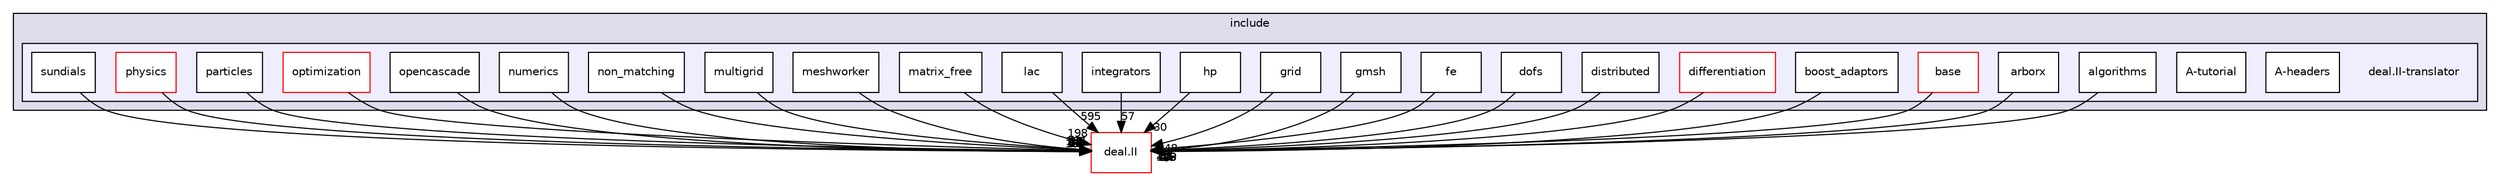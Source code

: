 digraph "include/deal.II-translator" {
  compound=true
  node [ fontsize="10", fontname="Helvetica"];
  edge [ labelfontsize="10", labelfontname="Helvetica"];
  subgraph clusterdir_d44c64559bbebec7f509842c48db8b23 {
    graph [ bgcolor="#ddddee", pencolor="black", label="include" fontname="Helvetica", fontsize="10", URL="dir_d44c64559bbebec7f509842c48db8b23.html"]
  subgraph clusterdir_386d89ad50a3909c2af5a93b48d2c3ff {
    graph [ bgcolor="#eeeeff", pencolor="black", label="" URL="dir_386d89ad50a3909c2af5a93b48d2c3ff.html"];
    dir_386d89ad50a3909c2af5a93b48d2c3ff [shape=plaintext label="deal.II-translator"];
    dir_cc75f060796bff01877bcf1601cca8a4 [shape=box label="A-headers" color="black" fillcolor="white" style="filled" URL="dir_cc75f060796bff01877bcf1601cca8a4.html"];
    dir_7812fe2bbb6fb6db2d3962cae8700ca0 [shape=box label="A-tutorial" color="black" fillcolor="white" style="filled" URL="dir_7812fe2bbb6fb6db2d3962cae8700ca0.html"];
    dir_82bd2249df614e3fc1b0034abb0e4065 [shape=box label="algorithms" color="black" fillcolor="white" style="filled" URL="dir_82bd2249df614e3fc1b0034abb0e4065.html"];
    dir_f3320fa8d5b74c7a22186b75e45d8869 [shape=box label="arborx" color="black" fillcolor="white" style="filled" URL="dir_f3320fa8d5b74c7a22186b75e45d8869.html"];
    dir_93218cacdf2be213c307fc2583c9455e [shape=box label="base" color="red" fillcolor="white" style="filled" URL="dir_93218cacdf2be213c307fc2583c9455e.html"];
    dir_b9efbdbcc7aa255bcb51ffb1fb053aaf [shape=box label="boost_adaptors" color="black" fillcolor="white" style="filled" URL="dir_b9efbdbcc7aa255bcb51ffb1fb053aaf.html"];
    dir_246939c7da9b1a85fadbff90a906fca9 [shape=box label="differentiation" color="red" fillcolor="white" style="filled" URL="dir_246939c7da9b1a85fadbff90a906fca9.html"];
    dir_19a0b2fa1cc3e9b967c06e2279c53201 [shape=box label="distributed" color="black" fillcolor="white" style="filled" URL="dir_19a0b2fa1cc3e9b967c06e2279c53201.html"];
    dir_1e778d43cf6aad056e6fe1b98b28b699 [shape=box label="dofs" color="black" fillcolor="white" style="filled" URL="dir_1e778d43cf6aad056e6fe1b98b28b699.html"];
    dir_b8c51392e34cda26544962c3a4fa899a [shape=box label="fe" color="black" fillcolor="white" style="filled" URL="dir_b8c51392e34cda26544962c3a4fa899a.html"];
    dir_f65beeaad236d478968c18768c1c3cc2 [shape=box label="gmsh" color="black" fillcolor="white" style="filled" URL="dir_f65beeaad236d478968c18768c1c3cc2.html"];
    dir_2515ac7caeed6398a0895236857aa63d [shape=box label="grid" color="black" fillcolor="white" style="filled" URL="dir_2515ac7caeed6398a0895236857aa63d.html"];
    dir_ad58f32104e20e179ee564493ce24f15 [shape=box label="hp" color="black" fillcolor="white" style="filled" URL="dir_ad58f32104e20e179ee564493ce24f15.html"];
    dir_262bb043e1d13f16893e0ab01c8695c3 [shape=box label="integrators" color="black" fillcolor="white" style="filled" URL="dir_262bb043e1d13f16893e0ab01c8695c3.html"];
    dir_02edea70bfa5bf4eaf5d0a0cab383aeb [shape=box label="lac" color="black" fillcolor="white" style="filled" URL="dir_02edea70bfa5bf4eaf5d0a0cab383aeb.html"];
    dir_eef4d9156d3c44261ab5a08a28feeb42 [shape=box label="matrix_free" color="black" fillcolor="white" style="filled" URL="dir_eef4d9156d3c44261ab5a08a28feeb42.html"];
    dir_ad2896c6d39e0fd0b60e775d087d83db [shape=box label="meshworker" color="black" fillcolor="white" style="filled" URL="dir_ad2896c6d39e0fd0b60e775d087d83db.html"];
    dir_d7c3ad262a6dbe88e2b6275d5eb05496 [shape=box label="multigrid" color="black" fillcolor="white" style="filled" URL="dir_d7c3ad262a6dbe88e2b6275d5eb05496.html"];
    dir_3594e3237e96873c1489d0b668fc7b66 [shape=box label="non_matching" color="black" fillcolor="white" style="filled" URL="dir_3594e3237e96873c1489d0b668fc7b66.html"];
    dir_c47e7ba737564dfae683239e6a95bd0b [shape=box label="numerics" color="black" fillcolor="white" style="filled" URL="dir_c47e7ba737564dfae683239e6a95bd0b.html"];
    dir_dcc7fa5dadc6611e69233968e56dcf5d [shape=box label="opencascade" color="black" fillcolor="white" style="filled" URL="dir_dcc7fa5dadc6611e69233968e56dcf5d.html"];
    dir_e08ef77fa1f15b8ce29d4023b30bbace [shape=box label="optimization" color="red" fillcolor="white" style="filled" URL="dir_e08ef77fa1f15b8ce29d4023b30bbace.html"];
    dir_551b70e7e73b802de3bcc012b577a2ce [shape=box label="particles" color="black" fillcolor="white" style="filled" URL="dir_551b70e7e73b802de3bcc012b577a2ce.html"];
    dir_7b3963493f820647c12c00537c8808e9 [shape=box label="physics" color="red" fillcolor="white" style="filled" URL="dir_7b3963493f820647c12c00537c8808e9.html"];
    dir_8609d7d5ab8350751771087bb2b9a28c [shape=box label="sundials" color="black" fillcolor="white" style="filled" URL="dir_8609d7d5ab8350751771087bb2b9a28c.html"];
  }
  }
  dir_ee90d91a514b839c31faec7a1d916f67 [shape=box label="deal.II" fillcolor="white" style="filled" color="red" URL="dir_ee90d91a514b839c31faec7a1d916f67.html"];
  dir_93218cacdf2be213c307fc2583c9455e->dir_ee90d91a514b839c31faec7a1d916f67 [headlabel="473", labeldistance=1.5 headhref="dir_000012_000009.html"];
  dir_b8c51392e34cda26544962c3a4fa899a->dir_ee90d91a514b839c31faec7a1d916f67 [headlabel="305", labeldistance=1.5 headhref="dir_000018_000009.html"];
  dir_f65beeaad236d478968c18768c1c3cc2->dir_ee90d91a514b839c31faec7a1d916f67 [headlabel="3", labeldistance=1.5 headhref="dir_000031_000009.html"];
  dir_ad2896c6d39e0fd0b60e775d087d83db->dir_ee90d91a514b839c31faec7a1d916f67 [headlabel="87", labeldistance=1.5 headhref="dir_000076_000009.html"];
  dir_19a0b2fa1cc3e9b967c06e2279c53201->dir_ee90d91a514b839c31faec7a1d916f67 [headlabel="41", labeldistance=1.5 headhref="dir_000070_000009.html"];
  dir_f3320fa8d5b74c7a22186b75e45d8869->dir_ee90d91a514b839c31faec7a1d916f67 [headlabel="4", labeldistance=1.5 headhref="dir_000067_000009.html"];
  dir_7b3963493f820647c12c00537c8808e9->dir_ee90d91a514b839c31faec7a1d916f67 [headlabel="20", labeldistance=1.5 headhref="dir_000080_000009.html"];
  dir_2515ac7caeed6398a0895236857aa63d->dir_ee90d91a514b839c31faec7a1d916f67 [headlabel="148", labeldistance=1.5 headhref="dir_000021_000009.html"];
  dir_1e778d43cf6aad056e6fe1b98b28b699->dir_ee90d91a514b839c31faec7a1d916f67 [headlabel="54", labeldistance=1.5 headhref="dir_000072_000009.html"];
  dir_82bd2249df614e3fc1b0034abb0e4065->dir_ee90d91a514b839c31faec7a1d916f67 [headlabel="24", labeldistance=1.5 headhref="dir_000066_000009.html"];
  dir_02edea70bfa5bf4eaf5d0a0cab383aeb->dir_ee90d91a514b839c31faec7a1d916f67 [headlabel="595", labeldistance=1.5 headhref="dir_000015_000009.html"];
  dir_dcc7fa5dadc6611e69233968e56dcf5d->dir_ee90d91a514b839c31faec7a1d916f67 [headlabel="9", labeldistance=1.5 headhref="dir_000032_000009.html"];
  dir_b9efbdbcc7aa255bcb51ffb1fb053aaf->dir_ee90d91a514b839c31faec7a1d916f67 [headlabel="8", labeldistance=1.5 headhref="dir_000068_000009.html"];
  dir_ad58f32104e20e179ee564493ce24f15->dir_ee90d91a514b839c31faec7a1d916f67 [headlabel="30", labeldistance=1.5 headhref="dir_000073_000009.html"];
  dir_3594e3237e96873c1489d0b668fc7b66->dir_ee90d91a514b839c31faec7a1d916f67 [headlabel="15", labeldistance=1.5 headhref="dir_000078_000009.html"];
  dir_c47e7ba737564dfae683239e6a95bd0b->dir_ee90d91a514b839c31faec7a1d916f67 [headlabel="152", labeldistance=1.5 headhref="dir_000071_000009.html"];
  dir_551b70e7e73b802de3bcc012b577a2ce->dir_ee90d91a514b839c31faec7a1d916f67 [headlabel="53", labeldistance=1.5 headhref="dir_000033_000009.html"];
  dir_246939c7da9b1a85fadbff90a906fca9->dir_ee90d91a514b839c31faec7a1d916f67 [headlabel="105", labeldistance=1.5 headhref="dir_000069_000009.html"];
  dir_262bb043e1d13f16893e0ab01c8695c3->dir_ee90d91a514b839c31faec7a1d916f67 [headlabel="57", labeldistance=1.5 headhref="dir_000074_000009.html"];
  dir_eef4d9156d3c44261ab5a08a28feeb42->dir_ee90d91a514b839c31faec7a1d916f67 [headlabel="198", labeldistance=1.5 headhref="dir_000075_000009.html"];
  dir_8609d7d5ab8350751771087bb2b9a28c->dir_ee90d91a514b839c31faec7a1d916f67 [headlabel="36", labeldistance=1.5 headhref="dir_000081_000009.html"];
  dir_e08ef77fa1f15b8ce29d4023b30bbace->dir_ee90d91a514b839c31faec7a1d916f67 [headlabel="14", labeldistance=1.5 headhref="dir_000079_000009.html"];
  dir_d7c3ad262a6dbe88e2b6275d5eb05496->dir_ee90d91a514b839c31faec7a1d916f67 [headlabel="107", labeldistance=1.5 headhref="dir_000077_000009.html"];
}
